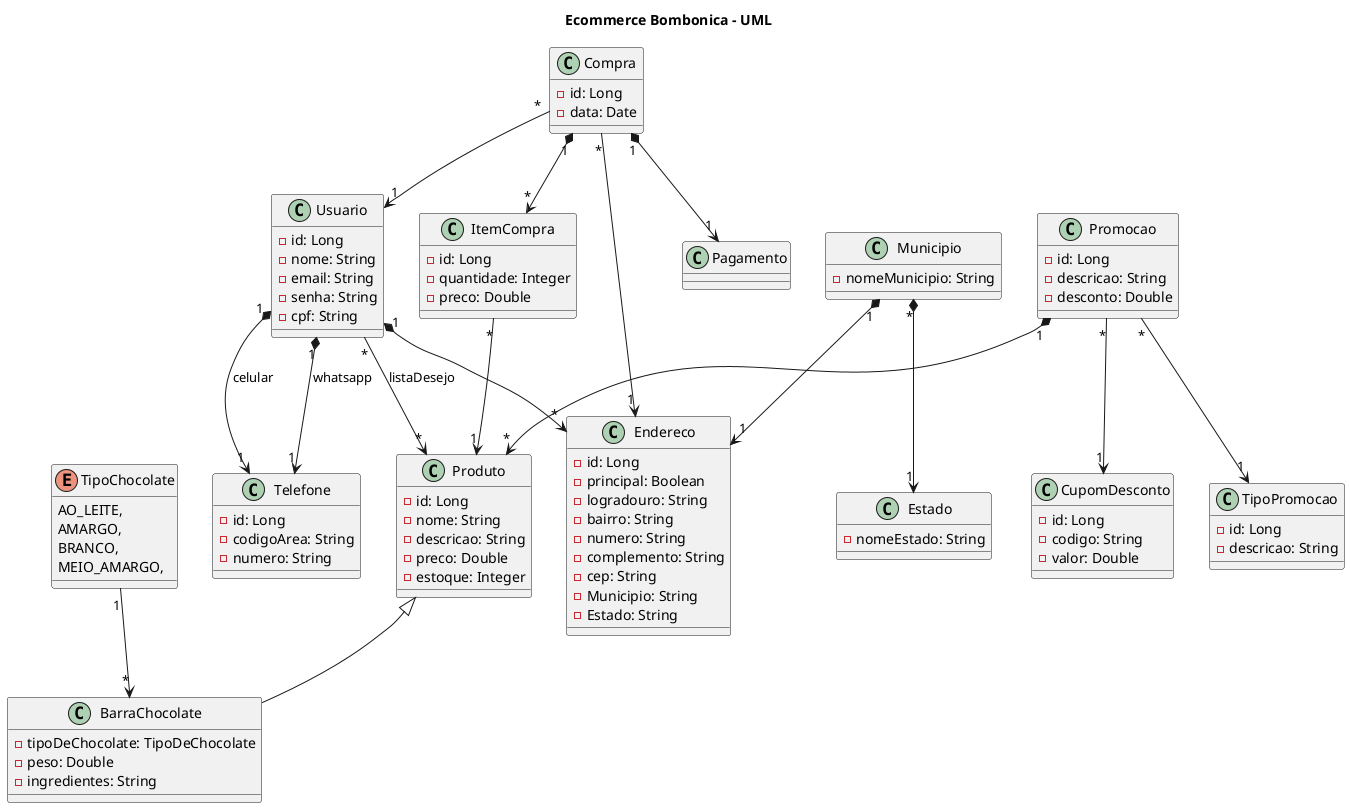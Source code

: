 @startuml Bombonica

    title Ecommerce Bombonica - UML

    class Produto {
        - id: Long
        - nome: String
        - descricao: String
        - preco: Double
        - estoque: Integer
    }

    class BarraChocolate {
        - tipoDeChocolate: TipoDeChocolate
        - peso: Double
        - ingredientes: String
    }

    enum TipoChocolate {
        AO_LEITE,
        AMARGO,
        BRANCO,
        MEIO_AMARGO,
    }

    class Usuario {
        - id: Long
        - nome: String
        - email: String
        - senha: String
        - cpf: String
    }

    class Telefone {
        - id: Long
        - codigoArea: String
        - numero: String
    }

    class Compra {
        - id: Long
        - data: Date
    }

    class ItemCompra {
        - id: Long
        - quantidade: Integer
        - preco: Double
    }

    class Endereco {
        - id: Long
        - principal: Boolean
        - logradouro: String
        - bairro: String
        - numero: String
        - complemento: String
        - cep: String
        - Municipio: String
        - Estado: String 
    }

    class Municipio{
        - nomeMunicipio: String
    }

    class Estado {
        - nomeEstado: String
    }

    class TipoPromocao {
        - id: Long
        - descricao: String
    }

    class Promocao {
        - id: Long
        - descricao: String
        - desconto: Double
    }

    class CupomDesconto {
        - id: Long
        - codigo: String
        - valor: Double
    }

    Produto <|-- BarraChocolate

    TipoChocolate "1" --> "*" BarraChocolate

    Usuario "*" --> "*" Produto: listaDesejo
    Usuario "1" *--> "1" Telefone: celular
    Usuario "1" *--> "1" Telefone: whatsapp
    Usuario "1" *--> "*" Endereco

    Municipio "1" *--> "1" Endereco  
    Municipio "*" *--> "1" Estado

    Compra "1" *--> "*" ItemCompra
    Compra "*" --> "1" Usuario
    Compra "*" --> "1" Endereco
    Compra "1" *--> "1" Pagamento

    ItemCompra "*" --> "1" Produto
   
    Promocao "1" *--> "*" Produto
    Promocao "*" --> "1" CupomDesconto
    Promocao "*" --> "1" TipoPromocao

@enduml
